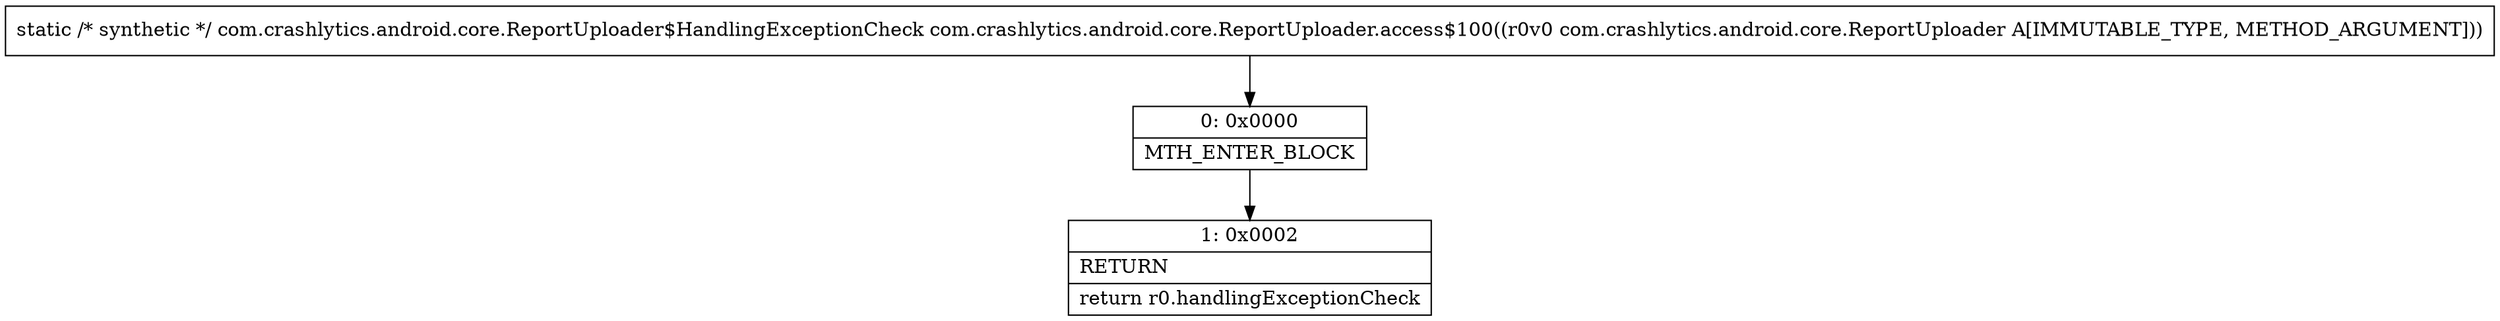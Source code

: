 digraph "CFG forcom.crashlytics.android.core.ReportUploader.access$100(Lcom\/crashlytics\/android\/core\/ReportUploader;)Lcom\/crashlytics\/android\/core\/ReportUploader$HandlingExceptionCheck;" {
Node_0 [shape=record,label="{0\:\ 0x0000|MTH_ENTER_BLOCK\l}"];
Node_1 [shape=record,label="{1\:\ 0x0002|RETURN\l|return r0.handlingExceptionCheck\l}"];
MethodNode[shape=record,label="{static \/* synthetic *\/ com.crashlytics.android.core.ReportUploader$HandlingExceptionCheck com.crashlytics.android.core.ReportUploader.access$100((r0v0 com.crashlytics.android.core.ReportUploader A[IMMUTABLE_TYPE, METHOD_ARGUMENT])) }"];
MethodNode -> Node_0;
Node_0 -> Node_1;
}

